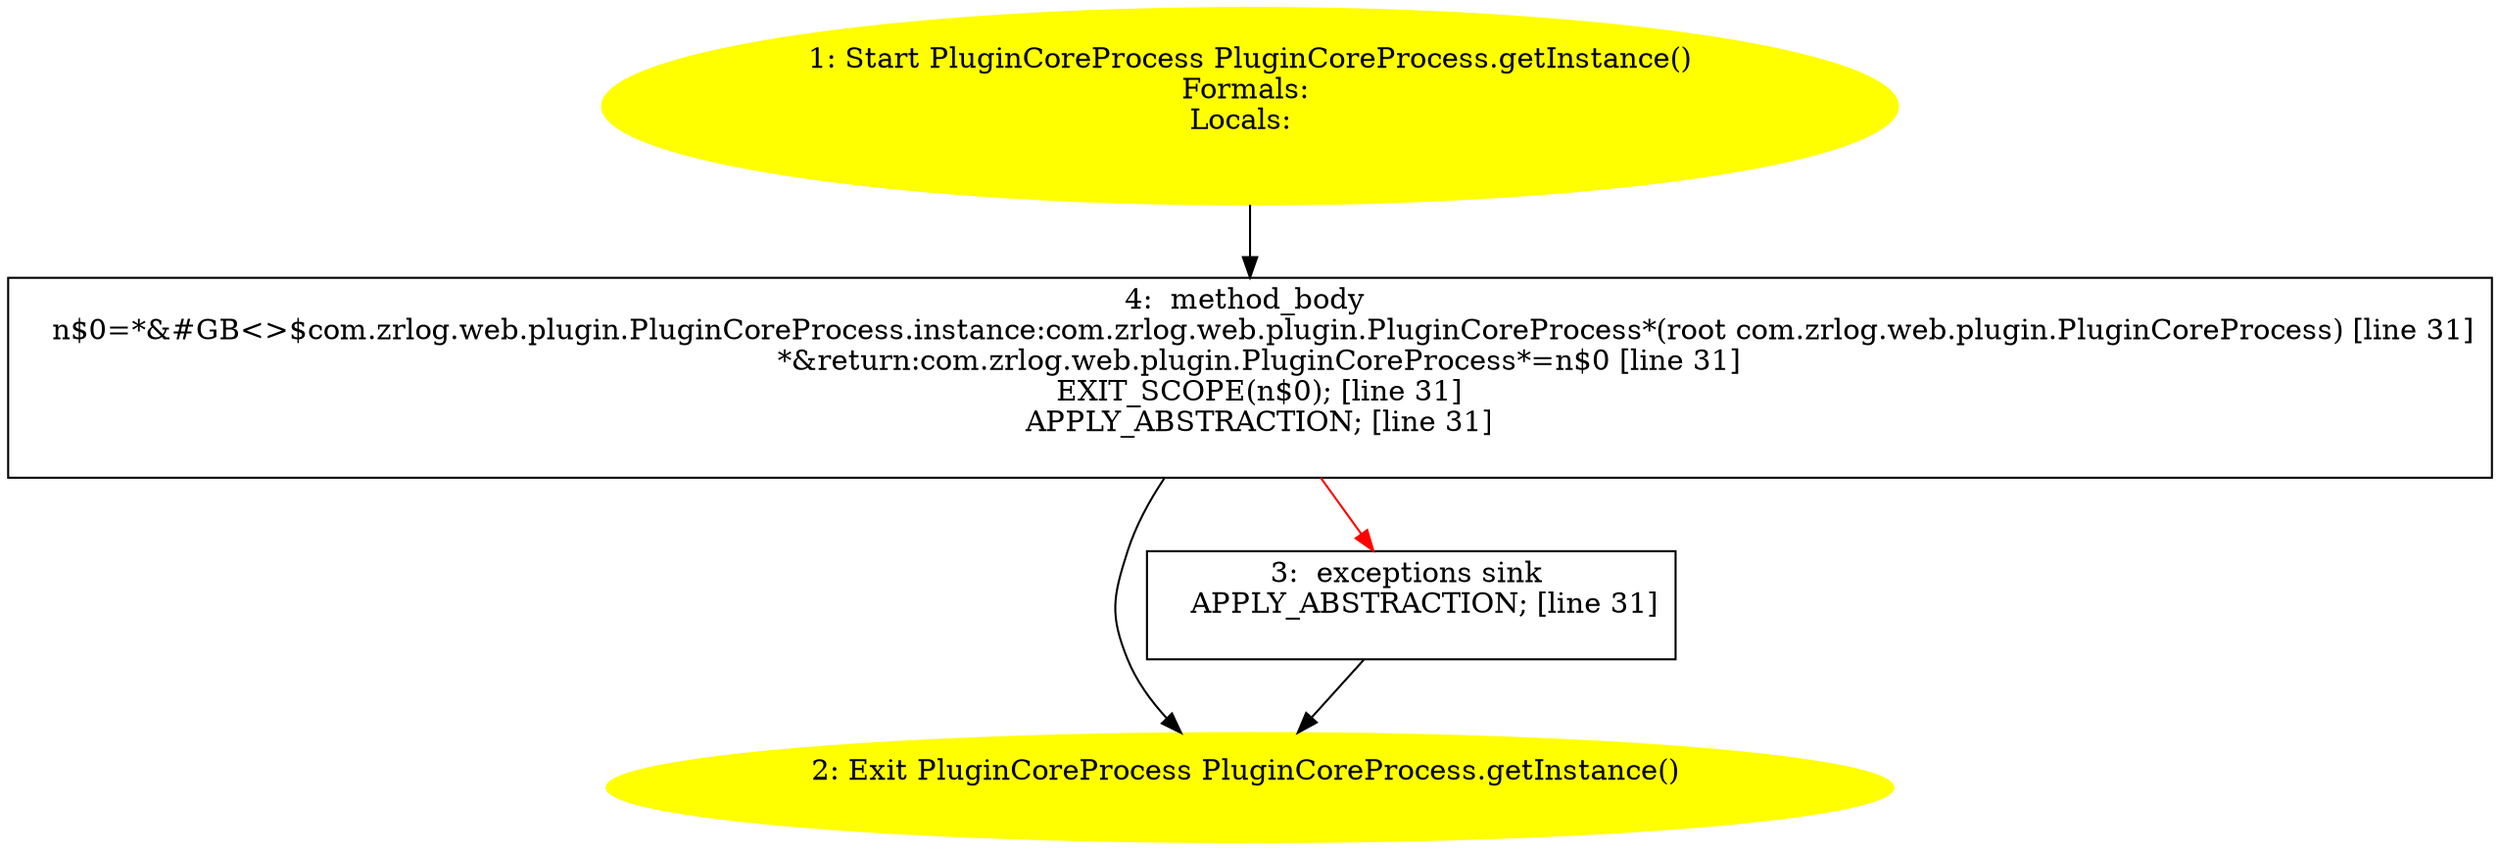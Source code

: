 /* @generated */
digraph cfg {
"com.zrlog.web.plugin.PluginCoreProcess.getInstance():com.zrlog.web.plugin.PluginCoreProcess.28d374aa79738fdf20764ef964e2837a_1" [label="1: Start PluginCoreProcess PluginCoreProcess.getInstance()\nFormals: \nLocals:  \n  " color=yellow style=filled]
	

	 "com.zrlog.web.plugin.PluginCoreProcess.getInstance():com.zrlog.web.plugin.PluginCoreProcess.28d374aa79738fdf20764ef964e2837a_1" -> "com.zrlog.web.plugin.PluginCoreProcess.getInstance():com.zrlog.web.plugin.PluginCoreProcess.28d374aa79738fdf20764ef964e2837a_4" ;
"com.zrlog.web.plugin.PluginCoreProcess.getInstance():com.zrlog.web.plugin.PluginCoreProcess.28d374aa79738fdf20764ef964e2837a_2" [label="2: Exit PluginCoreProcess PluginCoreProcess.getInstance() \n  " color=yellow style=filled]
	

"com.zrlog.web.plugin.PluginCoreProcess.getInstance():com.zrlog.web.plugin.PluginCoreProcess.28d374aa79738fdf20764ef964e2837a_3" [label="3:  exceptions sink \n   APPLY_ABSTRACTION; [line 31]\n " shape="box"]
	

	 "com.zrlog.web.plugin.PluginCoreProcess.getInstance():com.zrlog.web.plugin.PluginCoreProcess.28d374aa79738fdf20764ef964e2837a_3" -> "com.zrlog.web.plugin.PluginCoreProcess.getInstance():com.zrlog.web.plugin.PluginCoreProcess.28d374aa79738fdf20764ef964e2837a_2" ;
"com.zrlog.web.plugin.PluginCoreProcess.getInstance():com.zrlog.web.plugin.PluginCoreProcess.28d374aa79738fdf20764ef964e2837a_4" [label="4:  method_body \n   n$0=*&#GB<>$com.zrlog.web.plugin.PluginCoreProcess.instance:com.zrlog.web.plugin.PluginCoreProcess*(root com.zrlog.web.plugin.PluginCoreProcess) [line 31]\n  *&return:com.zrlog.web.plugin.PluginCoreProcess*=n$0 [line 31]\n  EXIT_SCOPE(n$0); [line 31]\n  APPLY_ABSTRACTION; [line 31]\n " shape="box"]
	

	 "com.zrlog.web.plugin.PluginCoreProcess.getInstance():com.zrlog.web.plugin.PluginCoreProcess.28d374aa79738fdf20764ef964e2837a_4" -> "com.zrlog.web.plugin.PluginCoreProcess.getInstance():com.zrlog.web.plugin.PluginCoreProcess.28d374aa79738fdf20764ef964e2837a_2" ;
	 "com.zrlog.web.plugin.PluginCoreProcess.getInstance():com.zrlog.web.plugin.PluginCoreProcess.28d374aa79738fdf20764ef964e2837a_4" -> "com.zrlog.web.plugin.PluginCoreProcess.getInstance():com.zrlog.web.plugin.PluginCoreProcess.28d374aa79738fdf20764ef964e2837a_3" [color="red" ];
}
